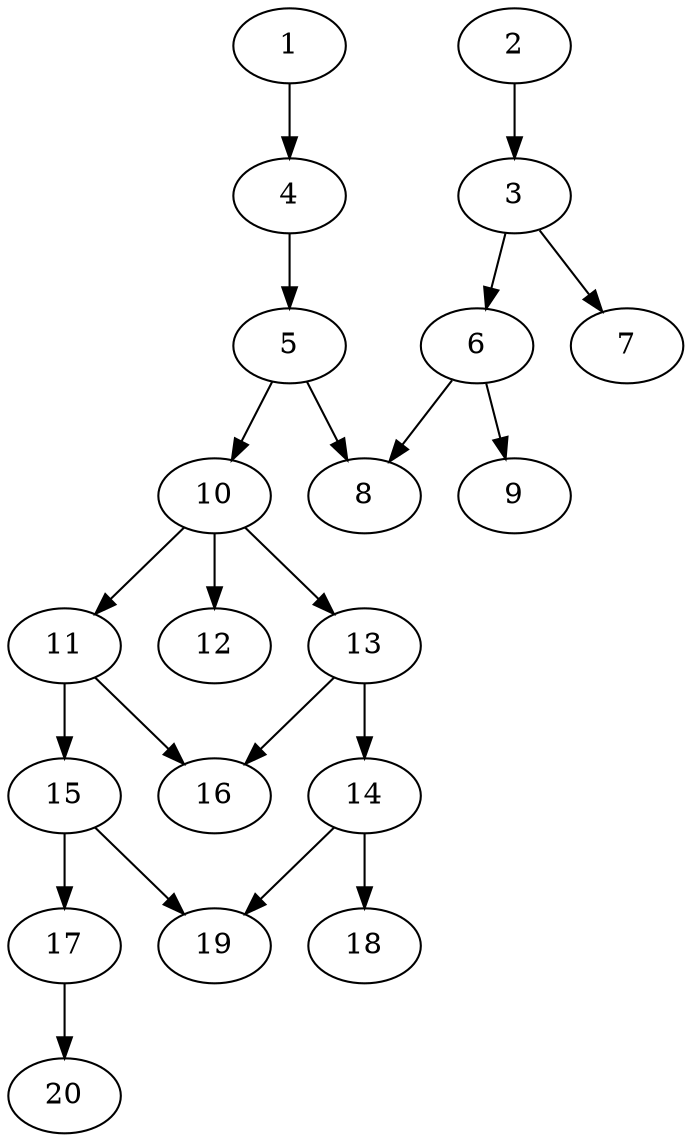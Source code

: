 // DAG automatically generated by daggen at Wed Jul 24 22:10:09 2019
// ./daggen --dot -n 20 --ccr 0.5 --fat 0.5 --regular 0.5 --density 0.5 --mindata 5242880 --maxdata 52428800 
digraph G {
  1 [size="23111680", alpha="0.09", expect_size="11555840"] 
  1 -> 4 [size ="11555840"]
  2 [size="44638208", alpha="0.12", expect_size="22319104"] 
  2 -> 3 [size ="22319104"]
  3 [size="83359744", alpha="0.12", expect_size="41679872"] 
  3 -> 6 [size ="41679872"]
  3 -> 7 [size ="41679872"]
  4 [size="82036736", alpha="0.10", expect_size="41018368"] 
  4 -> 5 [size ="41018368"]
  5 [size="83765248", alpha="0.09", expect_size="41882624"] 
  5 -> 8 [size ="41882624"]
  5 -> 10 [size ="41882624"]
  6 [size="28999680", alpha="0.09", expect_size="14499840"] 
  6 -> 8 [size ="14499840"]
  6 -> 9 [size ="14499840"]
  7 [size="53850112", alpha="0.01", expect_size="26925056"] 
  8 [size="17985536", alpha="0.03", expect_size="8992768"] 
  9 [size="24868864", alpha="0.08", expect_size="12434432"] 
  10 [size="52254720", alpha="0.15", expect_size="26127360"] 
  10 -> 11 [size ="26127360"]
  10 -> 12 [size ="26127360"]
  10 -> 13 [size ="26127360"]
  11 [size="42973184", alpha="0.17", expect_size="21486592"] 
  11 -> 15 [size ="21486592"]
  11 -> 16 [size ="21486592"]
  12 [size="85219328", alpha="0.13", expect_size="42609664"] 
  13 [size="46559232", alpha="0.01", expect_size="23279616"] 
  13 -> 14 [size ="23279616"]
  13 -> 16 [size ="23279616"]
  14 [size="10860544", alpha="0.19", expect_size="5430272"] 
  14 -> 18 [size ="5430272"]
  14 -> 19 [size ="5430272"]
  15 [size="58941440", alpha="0.20", expect_size="29470720"] 
  15 -> 17 [size ="29470720"]
  15 -> 19 [size ="29470720"]
  16 [size="102115328", alpha="0.19", expect_size="51057664"] 
  17 [size="49938432", alpha="0.14", expect_size="24969216"] 
  17 -> 20 [size ="24969216"]
  18 [size="55244800", alpha="0.11", expect_size="27622400"] 
  19 [size="68794368", alpha="0.14", expect_size="34397184"] 
  20 [size="12756992", alpha="0.05", expect_size="6378496"] 
}
